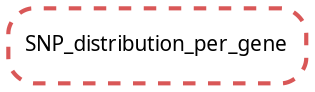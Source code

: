 digraph snakemake_dag {
    graph[bgcolor=white, margin=0];
    node[shape=box, style=rounded, fontname=sans,                 fontsize=10, penwidth=2];
    edge[penwidth=2, color=grey];
	0[label = "SNP_distribution_per_gene", color = "0.00 0.6 0.85", style="rounded,dashed"];
}            
